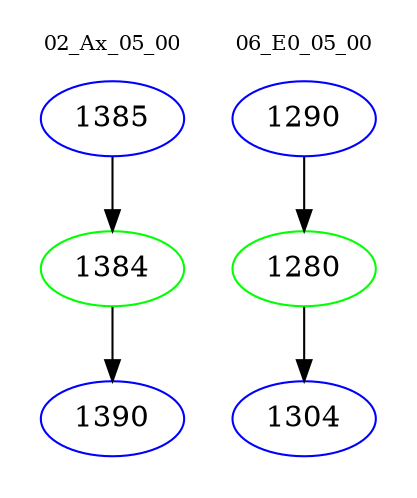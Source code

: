digraph{
subgraph cluster_0 {
color = white
label = "02_Ax_05_00";
fontsize=10;
T0_1385 [label="1385", color="blue"]
T0_1385 -> T0_1384 [color="black"]
T0_1384 [label="1384", color="green"]
T0_1384 -> T0_1390 [color="black"]
T0_1390 [label="1390", color="blue"]
}
subgraph cluster_1 {
color = white
label = "06_E0_05_00";
fontsize=10;
T1_1290 [label="1290", color="blue"]
T1_1290 -> T1_1280 [color="black"]
T1_1280 [label="1280", color="green"]
T1_1280 -> T1_1304 [color="black"]
T1_1304 [label="1304", color="blue"]
}
}
